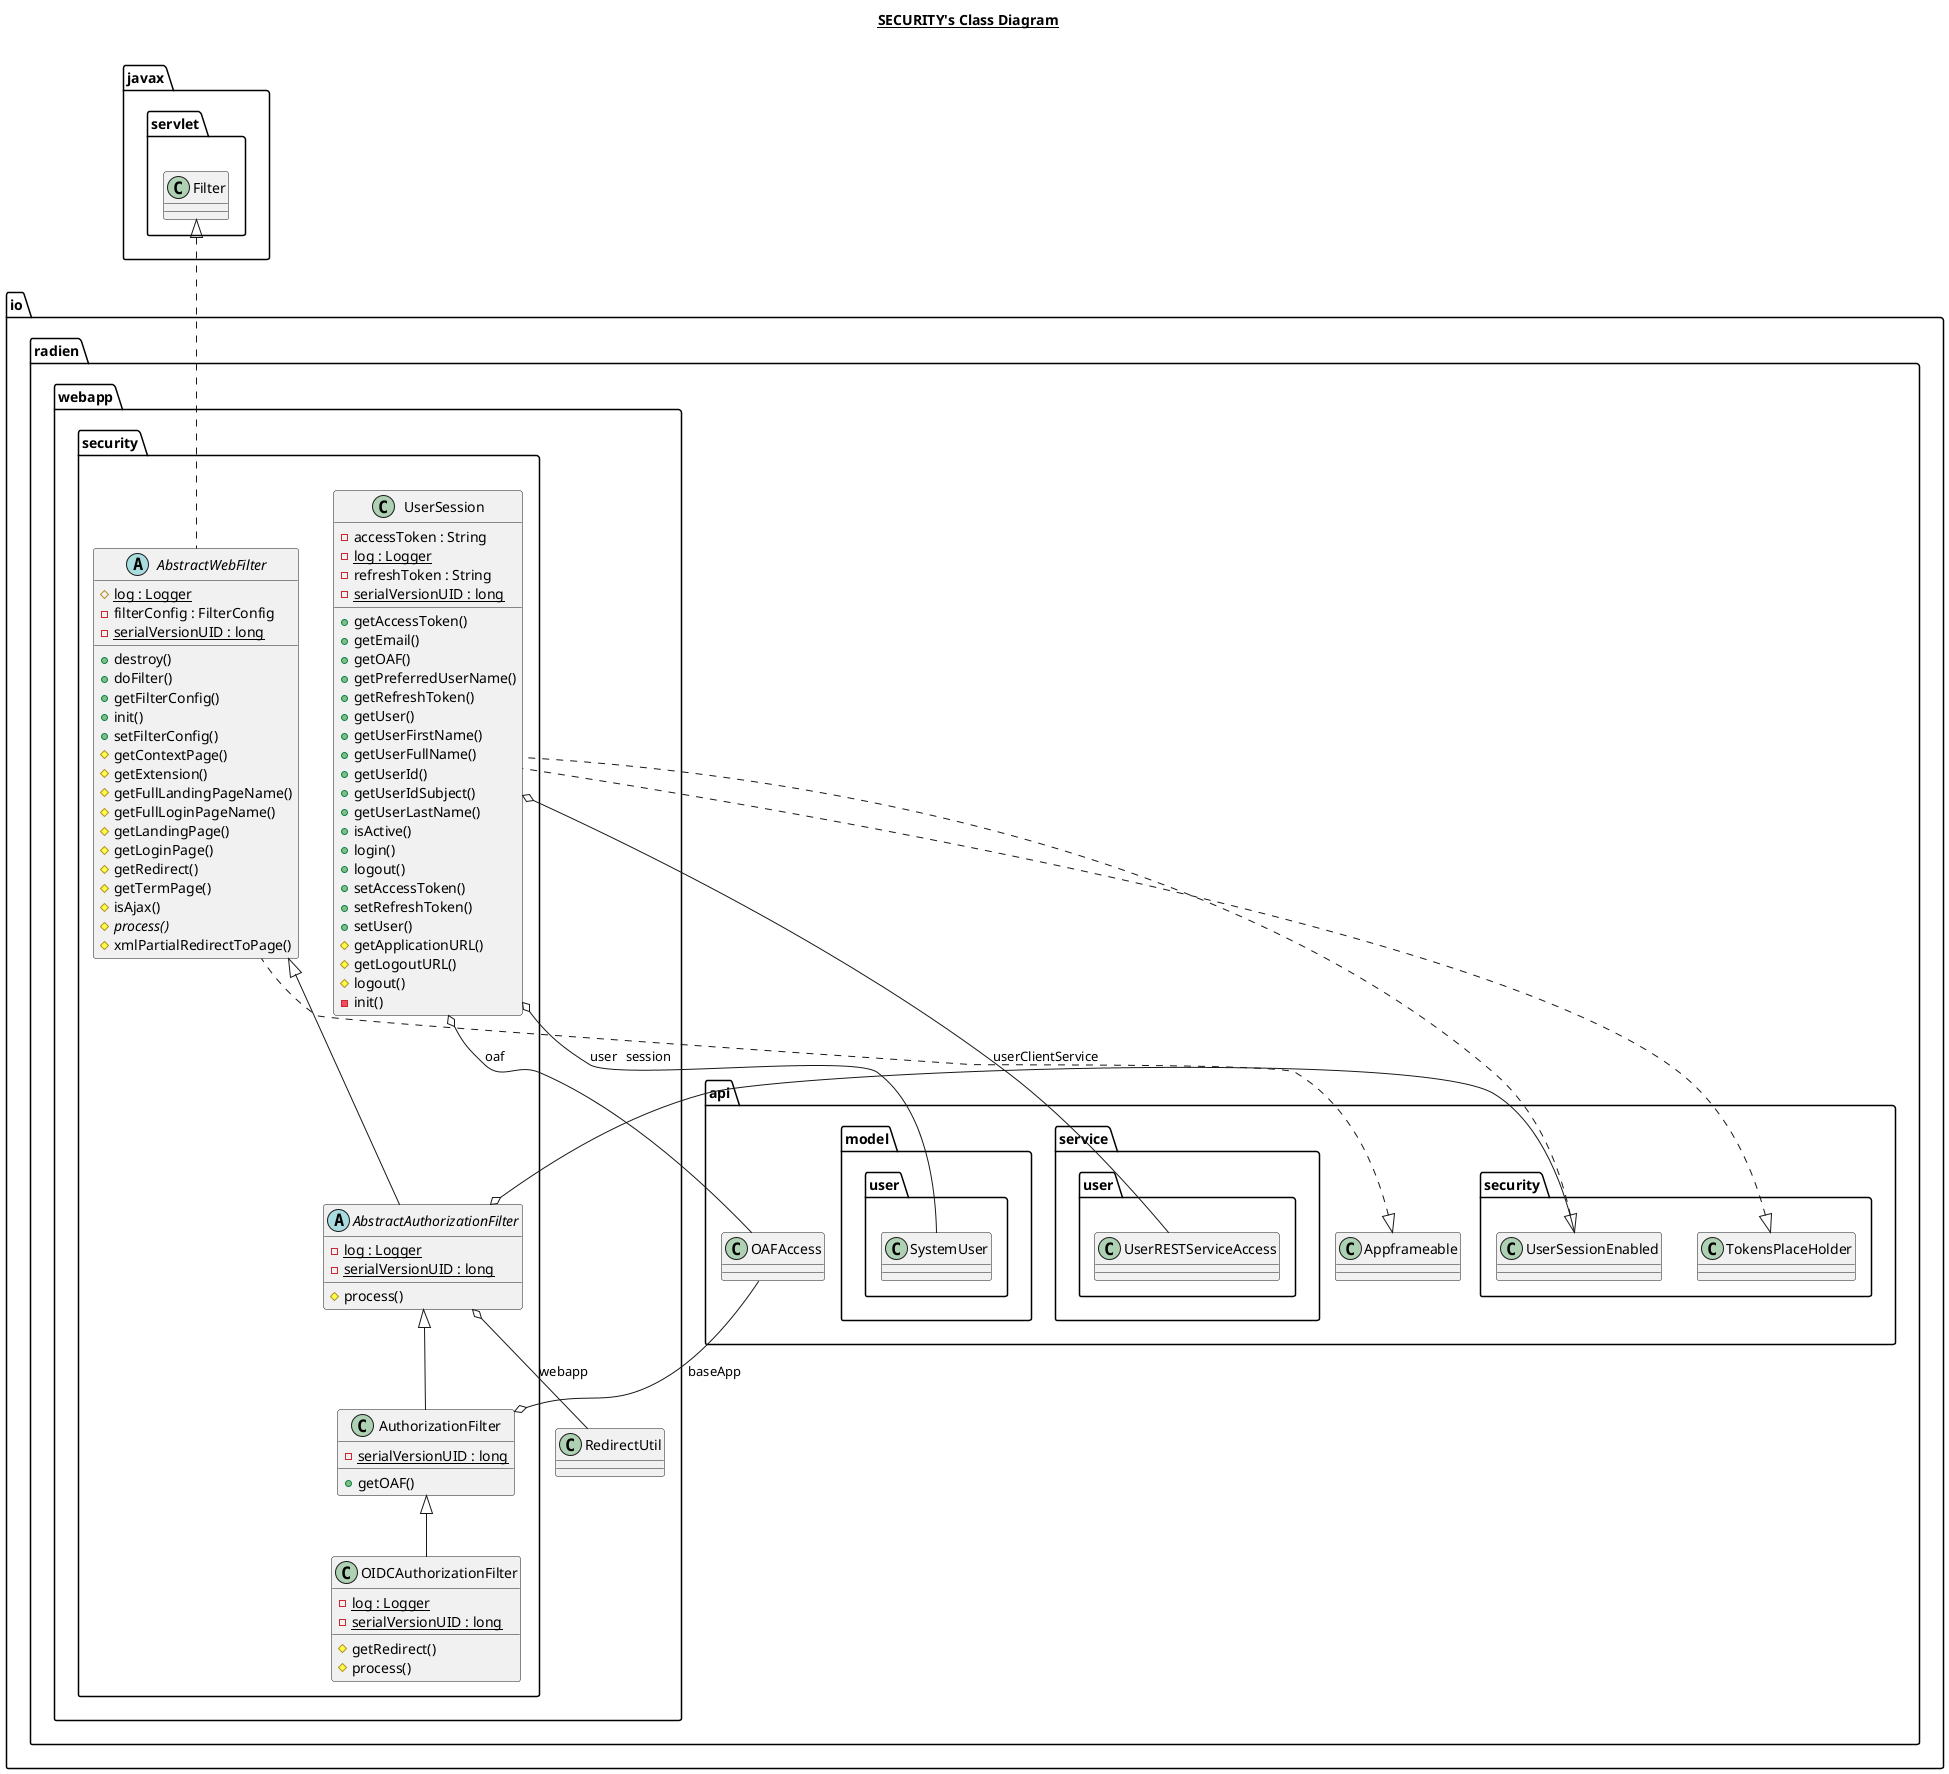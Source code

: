 @startuml

title __SECURITY's Class Diagram__\n

  namespace io.radien.webapp {
    namespace security {
      abstract class io.radien.webapp.security.AbstractAuthorizationFilter {
          {static} - log : Logger
          {static} - serialVersionUID : long
          # process()
      }
    }
  }
  

  namespace io.radien.webapp {
    namespace security {
      abstract class io.radien.webapp.security.AbstractWebFilter {
          {static} # log : Logger
          - filterConfig : FilterConfig
          {static} - serialVersionUID : long
          + destroy()
          + doFilter()
          + getFilterConfig()
          + init()
          + setFilterConfig()
          # getContextPage()
          # getExtension()
          # getFullLandingPageName()
          # getFullLoginPageName()
          # getLandingPage()
          # getLoginPage()
          # getRedirect()
          # getTermPage()
          # isAjax()
          {abstract} # process()
          # xmlPartialRedirectToPage()
      }
    }
  }
  

  namespace io.radien.webapp {
    namespace security {
      class io.radien.webapp.security.AuthorizationFilter {
          {static} - serialVersionUID : long
          + getOAF()
      }
    }
  }
  

  namespace io.radien.webapp {
    namespace security {
      class io.radien.webapp.security.OIDCAuthorizationFilter {
          {static} - log : Logger
          {static} - serialVersionUID : long
          # getRedirect()
          # process()
      }
    }
  }
  

  namespace io.radien.webapp {
    namespace security {
      class io.radien.webapp.security.UserSession {
          - accessToken : String
          {static} - log : Logger
          - refreshToken : String
          {static} - serialVersionUID : long
          + getAccessToken()
          + getEmail()
          + getOAF()
          + getPreferredUserName()
          + getRefreshToken()
          + getUser()
          + getUserFirstName()
          + getUserFullName()
          + getUserId()
          + getUserIdSubject()
          + getUserLastName()
          + isActive()
          + login()
          + logout()
          + setAccessToken()
          + setRefreshToken()
          + setUser()
          # getApplicationURL()
          # getLogoutURL()
          # logout()
          - init()
      }
    }
  }
  

  io.radien.webapp.security.AbstractAuthorizationFilter -up-|> io.radien.webapp.security.AbstractWebFilter
  io.radien.webapp.security.AbstractAuthorizationFilter o-- io.radien.api.security.UserSessionEnabled : session
  io.radien.webapp.security.AbstractAuthorizationFilter o-- io.radien.webapp.RedirectUtil : webapp
  io.radien.webapp.security.AbstractWebFilter .up.|> io.radien.api.Appframeable
  io.radien.webapp.security.AbstractWebFilter .up.|> javax.servlet.Filter
  io.radien.webapp.security.AuthorizationFilter -up-|> io.radien.webapp.security.AbstractAuthorizationFilter
  io.radien.webapp.security.AuthorizationFilter o-- io.radien.api.OAFAccess : baseApp
  io.radien.webapp.security.OIDCAuthorizationFilter -up-|> io.radien.webapp.security.AuthorizationFilter
  io.radien.webapp.security.UserSession .up.|> io.radien.api.security.TokensPlaceHolder
  io.radien.webapp.security.UserSession .up.|> io.radien.api.security.UserSessionEnabled
  io.radien.webapp.security.UserSession o-- io.radien.api.OAFAccess : oaf
  io.radien.webapp.security.UserSession o-- io.radien.api.model.user.SystemUser : user
  io.radien.webapp.security.UserSession o-- io.radien.api.service.user.UserRESTServiceAccess : userClientService







@enduml
